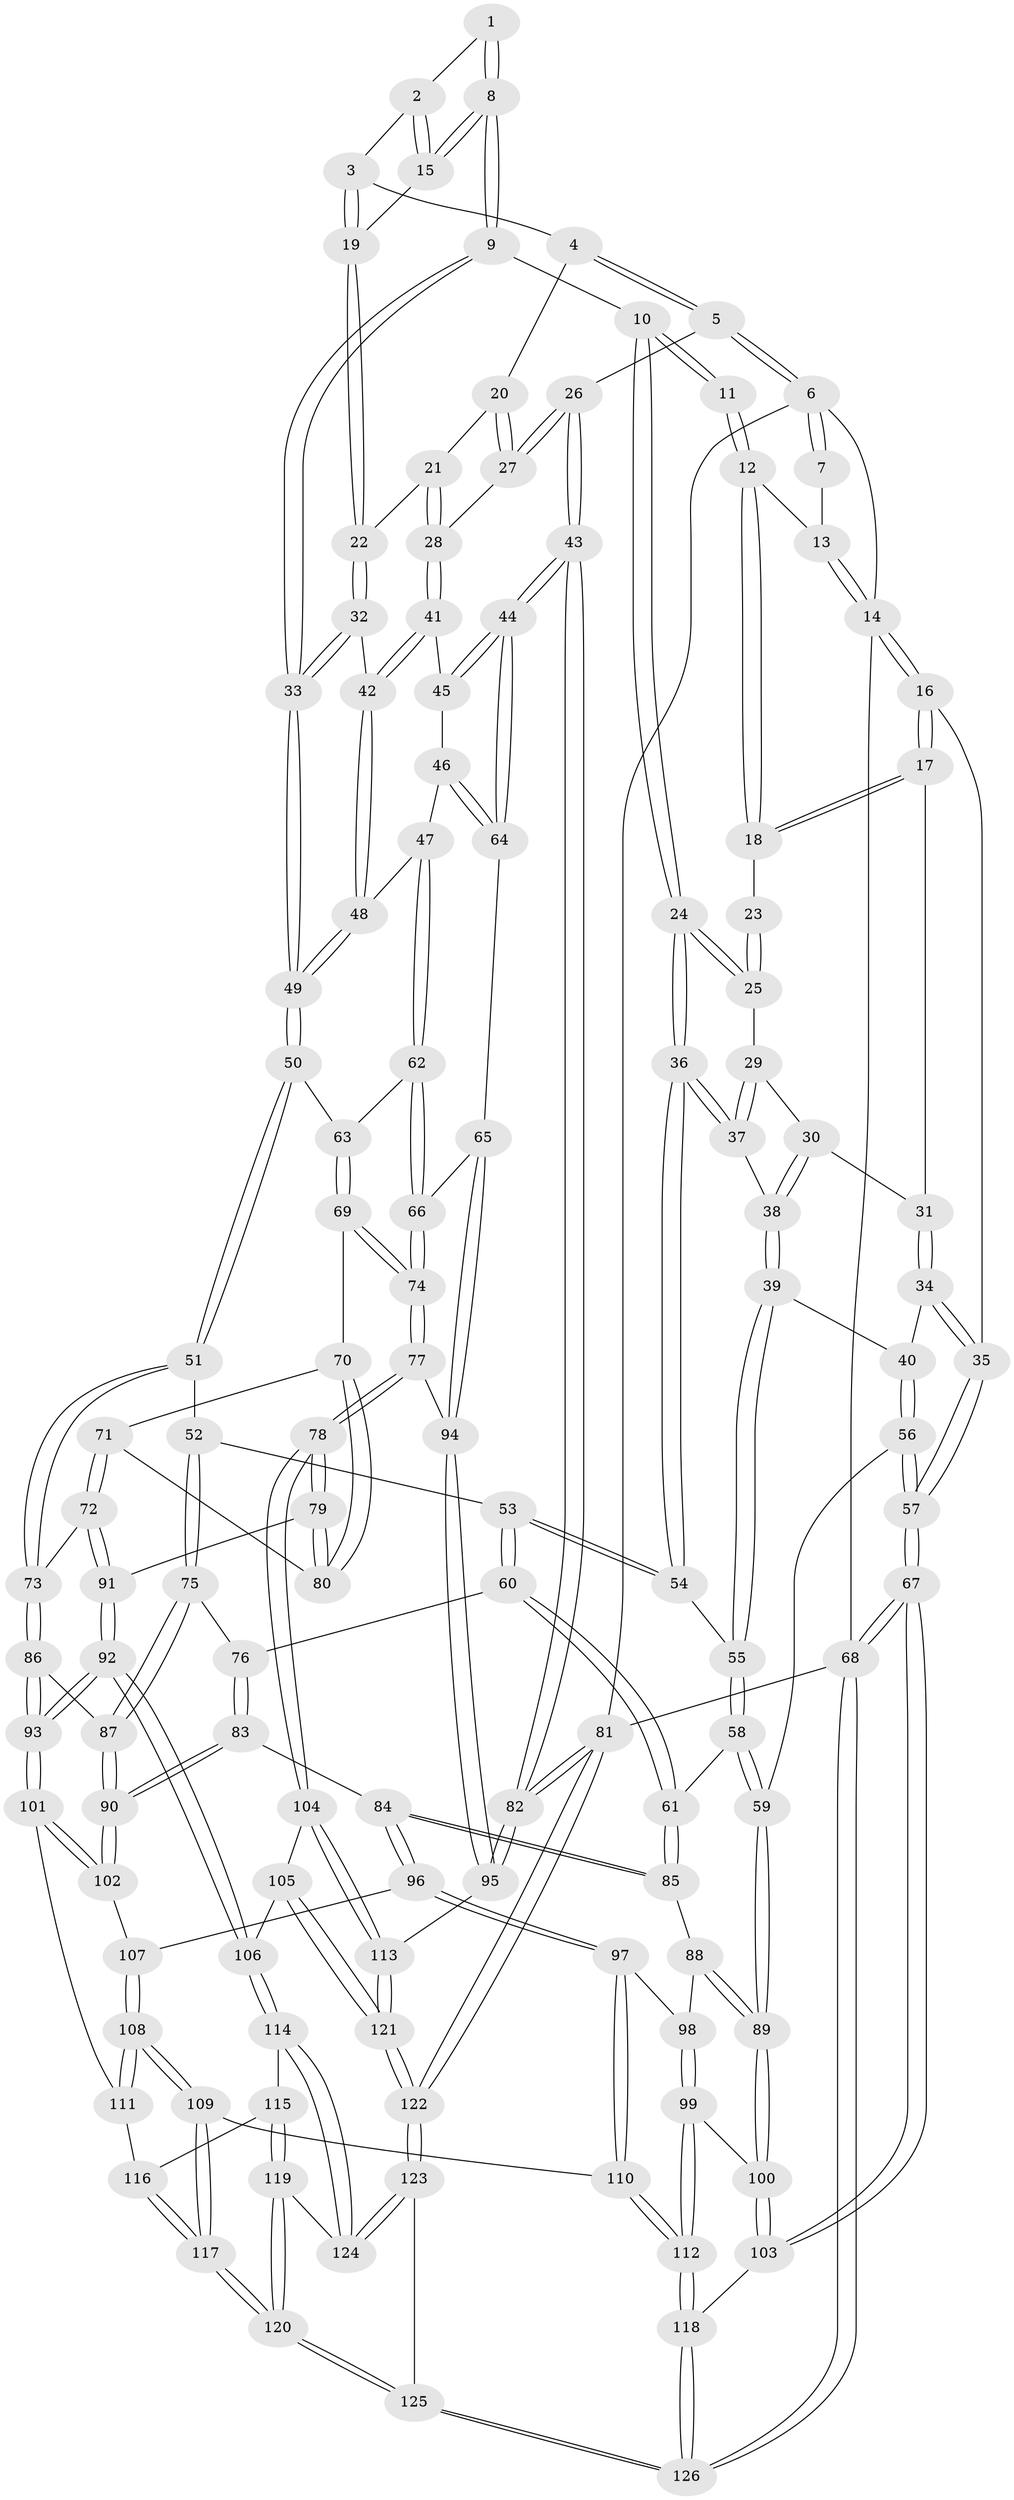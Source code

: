// coarse degree distribution, {4: 0.20634920634920634, 3: 0.2222222222222222, 5: 0.38095238095238093, 7: 0.06349206349206349, 6: 0.09523809523809523, 2: 0.015873015873015872, 8: 0.015873015873015872}
// Generated by graph-tools (version 1.1) at 2025/05/03/04/25 22:05:21]
// undirected, 126 vertices, 312 edges
graph export_dot {
graph [start="1"]
  node [color=gray90,style=filled];
  1 [pos="+0.6336616057391874+0"];
  2 [pos="+0.7309696172937888+0.0619655047015129"];
  3 [pos="+0.7829106769615701+0.08766067598413406"];
  4 [pos="+0.9252581763755482+0.0681306572619341"];
  5 [pos="+1+0"];
  6 [pos="+1+0"];
  7 [pos="+0.5727463364971294+0"];
  8 [pos="+0.6015180842723893+0.2751406959748631"];
  9 [pos="+0.5973285687114144+0.28300959828693084"];
  10 [pos="+0.4761056673377823+0.2733814235194074"];
  11 [pos="+0.4192794445455937+0.06466334146912006"];
  12 [pos="+0.41272124793756826+0"];
  13 [pos="+0.43041334294293965+0"];
  14 [pos="+0+0"];
  15 [pos="+0.6945769881704458+0.20776449446982442"];
  16 [pos="+0+0"];
  17 [pos="+0.17932955606796566+0.1408344741944772"];
  18 [pos="+0.18574351775520628+0.1346414025665324"];
  19 [pos="+0.7840641595906377+0.19276603042402465"];
  20 [pos="+0.9081215988041392+0.14670626709383383"];
  21 [pos="+0.9042609544540583+0.15447253674679307"];
  22 [pos="+0.8161730143680238+0.22772133142718173"];
  23 [pos="+0.33549231758767645+0.15014040961570363"];
  24 [pos="+0.45324472914198516+0.2916794746428255"];
  25 [pos="+0.2821264774539386+0.20741345989035576"];
  26 [pos="+1+0.20377237059520187"];
  27 [pos="+1+0.2647500876015777"];
  28 [pos="+0.9268601838683481+0.2999698538460354"];
  29 [pos="+0.2475572880411694+0.21053066053703867"];
  30 [pos="+0.2423327355707743+0.20891891453618408"];
  31 [pos="+0.1873871152130993+0.16949799637796947"];
  32 [pos="+0.8172025984598698+0.2369018270320439"];
  33 [pos="+0.6747394646924553+0.37566502566918497"];
  34 [pos="+0.12386063863142555+0.27179484794656633"];
  35 [pos="+0+0.2118758721907641"];
  36 [pos="+0.4193755833449533+0.3392663747845162"];
  37 [pos="+0.30080296368806303+0.32751391501263605"];
  38 [pos="+0.2067419405866244+0.36701828753249793"];
  39 [pos="+0.19559142703721305+0.3762373205518559"];
  40 [pos="+0.15922407000074887+0.3765159781251178"];
  41 [pos="+0.9145929910644766+0.31100979207817486"];
  42 [pos="+0.9052952042978414+0.31346899321911414"];
  43 [pos="+1+0.5390953549438449"];
  44 [pos="+1+0.5378114010137048"];
  45 [pos="+0.9495329610253362+0.354750947687908"];
  46 [pos="+0.9394635618327664+0.4801142847371159"];
  47 [pos="+0.9391945403168126+0.48007064363805363"];
  48 [pos="+0.8356285515288187+0.4014103624430568"];
  49 [pos="+0.6993703388906873+0.4364005869164461"];
  50 [pos="+0.6988527349192707+0.4387932136721225"];
  51 [pos="+0.6257490011183315+0.5203549171806048"];
  52 [pos="+0.5663155433743954+0.523519435341562"];
  53 [pos="+0.43239076499160867+0.46637395731140535"];
  54 [pos="+0.408571476266258+0.41657777757945635"];
  55 [pos="+0.2782775737549119+0.4655149863527662"];
  56 [pos="+0+0.5434630015321892"];
  57 [pos="+0+0.5312268753027366"];
  58 [pos="+0.2583522777423053+0.5360811347437113"];
  59 [pos="+0.07796278816964813+0.6074306593309579"];
  60 [pos="+0.3907489723558924+0.5682122134497628"];
  61 [pos="+0.33376999210953534+0.5920155126074788"];
  62 [pos="+0.8496618258413607+0.5525529021328268"];
  63 [pos="+0.7888468705266499+0.5413612104677251"];
  64 [pos="+1+0.5437573896263463"];
  65 [pos="+1+0.5519633667517968"];
  66 [pos="+0.902426001082938+0.6144666677865128"];
  67 [pos="+0+1"];
  68 [pos="+0+1"];
  69 [pos="+0.7886681116677433+0.5479319109390581"];
  70 [pos="+0.778996026258468+0.5963690219817299"];
  71 [pos="+0.7063660371518129+0.6370904842348051"];
  72 [pos="+0.7010381595789376+0.6384727976572122"];
  73 [pos="+0.6321711980588582+0.5823174722224334"];
  74 [pos="+0.8665707552432433+0.6834638851244454"];
  75 [pos="+0.4812681278336072+0.6205026175146585"];
  76 [pos="+0.42401139678177724+0.598899411776659"];
  77 [pos="+0.8433273886981391+0.7583645093829596"];
  78 [pos="+0.8389506072910802+0.759934725882093"];
  79 [pos="+0.8071430642725781+0.7125435615958422"];
  80 [pos="+0.7822442795319946+0.6417708187130877"];
  81 [pos="+1+1"];
  82 [pos="+1+0.8204887578941894"];
  83 [pos="+0.3966117677098586+0.729044715546699"];
  84 [pos="+0.35866503888853773+0.7281780813234707"];
  85 [pos="+0.31731247611199626+0.6836012588777914"];
  86 [pos="+0.5916098515286043+0.6984143467711427"];
  87 [pos="+0.49465198483533485+0.6775456917752692"];
  88 [pos="+0.22626806938313315+0.6919864812542669"];
  89 [pos="+0.10452847579004707+0.6479657306707599"];
  90 [pos="+0.4285030257885722+0.7376902647604032"];
  91 [pos="+0.7069860149457486+0.6533318279947813"];
  92 [pos="+0.6643735752448713+0.8193126461593635"];
  93 [pos="+0.6283394756448488+0.7918774311283387"];
  94 [pos="+0.8783515624891678+0.7637511473696287"];
  95 [pos="+1+0.8300777010777994"];
  96 [pos="+0.3188295536709322+0.8103400957852244"];
  97 [pos="+0.30611693072820656+0.8197631998283276"];
  98 [pos="+0.2331625839241338+0.7305679150505159"];
  99 [pos="+0.2201210078931961+0.8427132964911979"];
  100 [pos="+0.11018557860509742+0.7526248266843539"];
  101 [pos="+0.4812179412639458+0.8104214120309827"];
  102 [pos="+0.46097412778688945+0.792785771007503"];
  103 [pos="+0.0498785981212488+0.8724731720052559"];
  104 [pos="+0.8337869925519665+0.7649704385640225"];
  105 [pos="+0.6881723038381498+0.8363549243840471"];
  106 [pos="+0.6760152544379233+0.8315764335915898"];
  107 [pos="+0.3823735188317205+0.8476564063569572"];
  108 [pos="+0.3992680621285387+0.9032692834629602"];
  109 [pos="+0.3951793455163164+0.9189898630265905"];
  110 [pos="+0.2494039405750439+0.8815589426154918"];
  111 [pos="+0.4768187165490185+0.8389568763903"];
  112 [pos="+0.2463788243840947+0.8831148395431819"];
  113 [pos="+0.8920133044615264+0.9833070764092383"];
  114 [pos="+0.5630060367256803+0.9254865162016978"];
  115 [pos="+0.5042863926884386+0.8895548707754106"];
  116 [pos="+0.48810567622202544+0.8729419513191183"];
  117 [pos="+0.42104111735752187+0.9818597537401664"];
  118 [pos="+0.21650937638266515+0.9410775549226211"];
  119 [pos="+0.4622263212203254+0.9816258563136476"];
  120 [pos="+0.4257463758778521+1"];
  121 [pos="+0.814337852186579+1"];
  122 [pos="+0.8158997740152164+1"];
  123 [pos="+0.6342891469373575+1"];
  124 [pos="+0.5613618521505144+0.9294980850530744"];
  125 [pos="+0.3687618976049669+1"];
  126 [pos="+0.24292107303742755+1"];
  1 -- 2;
  1 -- 8;
  1 -- 8;
  2 -- 3;
  2 -- 15;
  2 -- 15;
  3 -- 4;
  3 -- 19;
  3 -- 19;
  4 -- 5;
  4 -- 5;
  4 -- 20;
  5 -- 6;
  5 -- 6;
  5 -- 26;
  6 -- 7;
  6 -- 7;
  6 -- 14;
  6 -- 81;
  7 -- 13;
  8 -- 9;
  8 -- 9;
  8 -- 15;
  8 -- 15;
  9 -- 10;
  9 -- 33;
  9 -- 33;
  10 -- 11;
  10 -- 11;
  10 -- 24;
  10 -- 24;
  11 -- 12;
  11 -- 12;
  12 -- 13;
  12 -- 18;
  12 -- 18;
  13 -- 14;
  13 -- 14;
  14 -- 16;
  14 -- 16;
  14 -- 68;
  15 -- 19;
  16 -- 17;
  16 -- 17;
  16 -- 35;
  17 -- 18;
  17 -- 18;
  17 -- 31;
  18 -- 23;
  19 -- 22;
  19 -- 22;
  20 -- 21;
  20 -- 27;
  20 -- 27;
  21 -- 22;
  21 -- 28;
  21 -- 28;
  22 -- 32;
  22 -- 32;
  23 -- 25;
  23 -- 25;
  24 -- 25;
  24 -- 25;
  24 -- 36;
  24 -- 36;
  25 -- 29;
  26 -- 27;
  26 -- 27;
  26 -- 43;
  26 -- 43;
  27 -- 28;
  28 -- 41;
  28 -- 41;
  29 -- 30;
  29 -- 37;
  29 -- 37;
  30 -- 31;
  30 -- 38;
  30 -- 38;
  31 -- 34;
  31 -- 34;
  32 -- 33;
  32 -- 33;
  32 -- 42;
  33 -- 49;
  33 -- 49;
  34 -- 35;
  34 -- 35;
  34 -- 40;
  35 -- 57;
  35 -- 57;
  36 -- 37;
  36 -- 37;
  36 -- 54;
  36 -- 54;
  37 -- 38;
  38 -- 39;
  38 -- 39;
  39 -- 40;
  39 -- 55;
  39 -- 55;
  40 -- 56;
  40 -- 56;
  41 -- 42;
  41 -- 42;
  41 -- 45;
  42 -- 48;
  42 -- 48;
  43 -- 44;
  43 -- 44;
  43 -- 82;
  43 -- 82;
  44 -- 45;
  44 -- 45;
  44 -- 64;
  44 -- 64;
  45 -- 46;
  46 -- 47;
  46 -- 64;
  46 -- 64;
  47 -- 48;
  47 -- 62;
  47 -- 62;
  48 -- 49;
  48 -- 49;
  49 -- 50;
  49 -- 50;
  50 -- 51;
  50 -- 51;
  50 -- 63;
  51 -- 52;
  51 -- 73;
  51 -- 73;
  52 -- 53;
  52 -- 75;
  52 -- 75;
  53 -- 54;
  53 -- 54;
  53 -- 60;
  53 -- 60;
  54 -- 55;
  55 -- 58;
  55 -- 58;
  56 -- 57;
  56 -- 57;
  56 -- 59;
  57 -- 67;
  57 -- 67;
  58 -- 59;
  58 -- 59;
  58 -- 61;
  59 -- 89;
  59 -- 89;
  60 -- 61;
  60 -- 61;
  60 -- 76;
  61 -- 85;
  61 -- 85;
  62 -- 63;
  62 -- 66;
  62 -- 66;
  63 -- 69;
  63 -- 69;
  64 -- 65;
  65 -- 66;
  65 -- 94;
  65 -- 94;
  66 -- 74;
  66 -- 74;
  67 -- 68;
  67 -- 68;
  67 -- 103;
  67 -- 103;
  68 -- 126;
  68 -- 126;
  68 -- 81;
  69 -- 70;
  69 -- 74;
  69 -- 74;
  70 -- 71;
  70 -- 80;
  70 -- 80;
  71 -- 72;
  71 -- 72;
  71 -- 80;
  72 -- 73;
  72 -- 91;
  72 -- 91;
  73 -- 86;
  73 -- 86;
  74 -- 77;
  74 -- 77;
  75 -- 76;
  75 -- 87;
  75 -- 87;
  76 -- 83;
  76 -- 83;
  77 -- 78;
  77 -- 78;
  77 -- 94;
  78 -- 79;
  78 -- 79;
  78 -- 104;
  78 -- 104;
  79 -- 80;
  79 -- 80;
  79 -- 91;
  81 -- 82;
  81 -- 82;
  81 -- 122;
  81 -- 122;
  82 -- 95;
  82 -- 95;
  83 -- 84;
  83 -- 90;
  83 -- 90;
  84 -- 85;
  84 -- 85;
  84 -- 96;
  84 -- 96;
  85 -- 88;
  86 -- 87;
  86 -- 93;
  86 -- 93;
  87 -- 90;
  87 -- 90;
  88 -- 89;
  88 -- 89;
  88 -- 98;
  89 -- 100;
  89 -- 100;
  90 -- 102;
  90 -- 102;
  91 -- 92;
  91 -- 92;
  92 -- 93;
  92 -- 93;
  92 -- 106;
  92 -- 106;
  93 -- 101;
  93 -- 101;
  94 -- 95;
  94 -- 95;
  95 -- 113;
  96 -- 97;
  96 -- 97;
  96 -- 107;
  97 -- 98;
  97 -- 110;
  97 -- 110;
  98 -- 99;
  98 -- 99;
  99 -- 100;
  99 -- 112;
  99 -- 112;
  100 -- 103;
  100 -- 103;
  101 -- 102;
  101 -- 102;
  101 -- 111;
  102 -- 107;
  103 -- 118;
  104 -- 105;
  104 -- 113;
  104 -- 113;
  105 -- 106;
  105 -- 121;
  105 -- 121;
  106 -- 114;
  106 -- 114;
  107 -- 108;
  107 -- 108;
  108 -- 109;
  108 -- 109;
  108 -- 111;
  108 -- 111;
  109 -- 110;
  109 -- 117;
  109 -- 117;
  110 -- 112;
  110 -- 112;
  111 -- 116;
  112 -- 118;
  112 -- 118;
  113 -- 121;
  113 -- 121;
  114 -- 115;
  114 -- 124;
  114 -- 124;
  115 -- 116;
  115 -- 119;
  115 -- 119;
  116 -- 117;
  116 -- 117;
  117 -- 120;
  117 -- 120;
  118 -- 126;
  118 -- 126;
  119 -- 120;
  119 -- 120;
  119 -- 124;
  120 -- 125;
  120 -- 125;
  121 -- 122;
  121 -- 122;
  122 -- 123;
  122 -- 123;
  123 -- 124;
  123 -- 124;
  123 -- 125;
  125 -- 126;
  125 -- 126;
}
